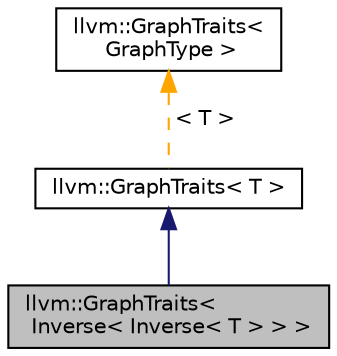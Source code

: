 digraph "llvm::GraphTraits&lt; Inverse&lt; Inverse&lt; T &gt; &gt; &gt;"
{
 // LATEX_PDF_SIZE
  bgcolor="transparent";
  edge [fontname="Helvetica",fontsize="10",labelfontname="Helvetica",labelfontsize="10"];
  node [fontname="Helvetica",fontsize="10",shape="box"];
  Node1 [label="llvm::GraphTraits\<\l Inverse\< Inverse\< T \> \> \>",height=0.2,width=0.4,color="black", fillcolor="grey75", style="filled", fontcolor="black",tooltip=" "];
  Node2 -> Node1 [dir="back",color="midnightblue",fontsize="10",style="solid",fontname="Helvetica"];
  Node2 [label="llvm::GraphTraits\< T \>",height=0.2,width=0.4,color="black",URL="$structllvm_1_1GraphTraits.html",tooltip=" "];
  Node3 -> Node2 [dir="back",color="orange",fontsize="10",style="dashed",label=" \< T \>" ,fontname="Helvetica"];
  Node3 [label="llvm::GraphTraits\<\l GraphType \>",height=0.2,width=0.4,color="black",URL="$structllvm_1_1GraphTraits.html",tooltip=" "];
}
